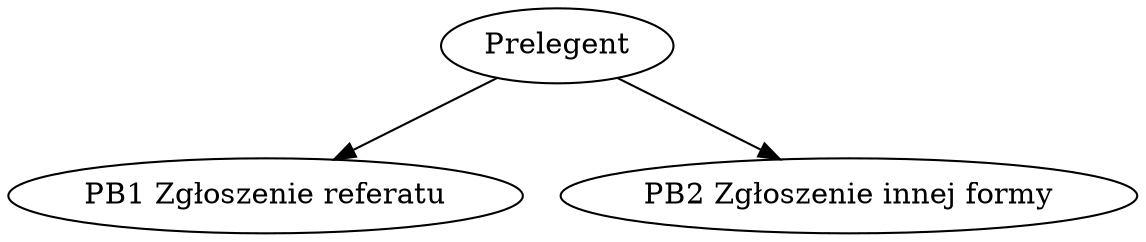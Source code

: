 digraph {
	"Prelegent" -> "PB1 Zgłoszenie referatu";
	"Prelegent" -> "PB2 Zgłoszenie innej formy";
}
